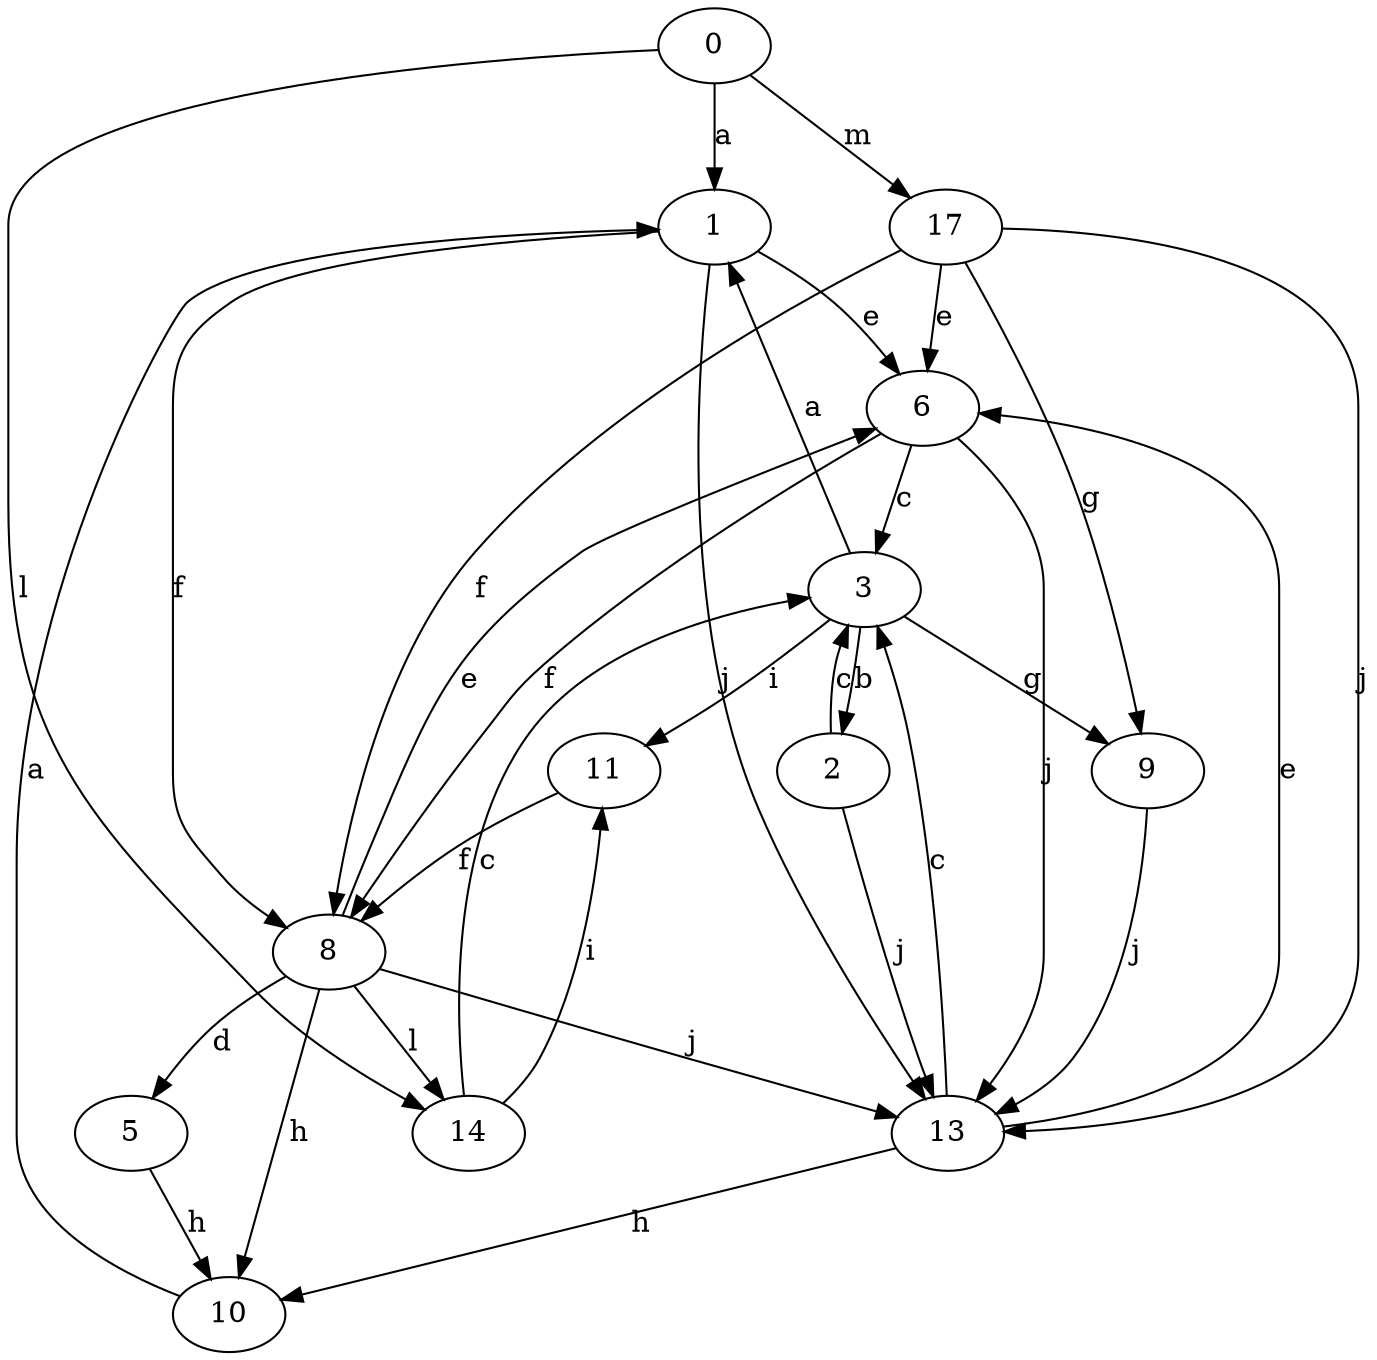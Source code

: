 strict digraph  {
0;
1;
2;
3;
5;
6;
8;
9;
10;
11;
13;
14;
17;
0 -> 1  [label=a];
0 -> 14  [label=l];
0 -> 17  [label=m];
1 -> 6  [label=e];
1 -> 8  [label=f];
1 -> 13  [label=j];
2 -> 3  [label=c];
2 -> 13  [label=j];
3 -> 1  [label=a];
3 -> 2  [label=b];
3 -> 9  [label=g];
3 -> 11  [label=i];
5 -> 10  [label=h];
6 -> 3  [label=c];
6 -> 8  [label=f];
6 -> 13  [label=j];
8 -> 5  [label=d];
8 -> 6  [label=e];
8 -> 10  [label=h];
8 -> 13  [label=j];
8 -> 14  [label=l];
9 -> 13  [label=j];
10 -> 1  [label=a];
11 -> 8  [label=f];
13 -> 3  [label=c];
13 -> 6  [label=e];
13 -> 10  [label=h];
14 -> 3  [label=c];
14 -> 11  [label=i];
17 -> 6  [label=e];
17 -> 8  [label=f];
17 -> 9  [label=g];
17 -> 13  [label=j];
}
